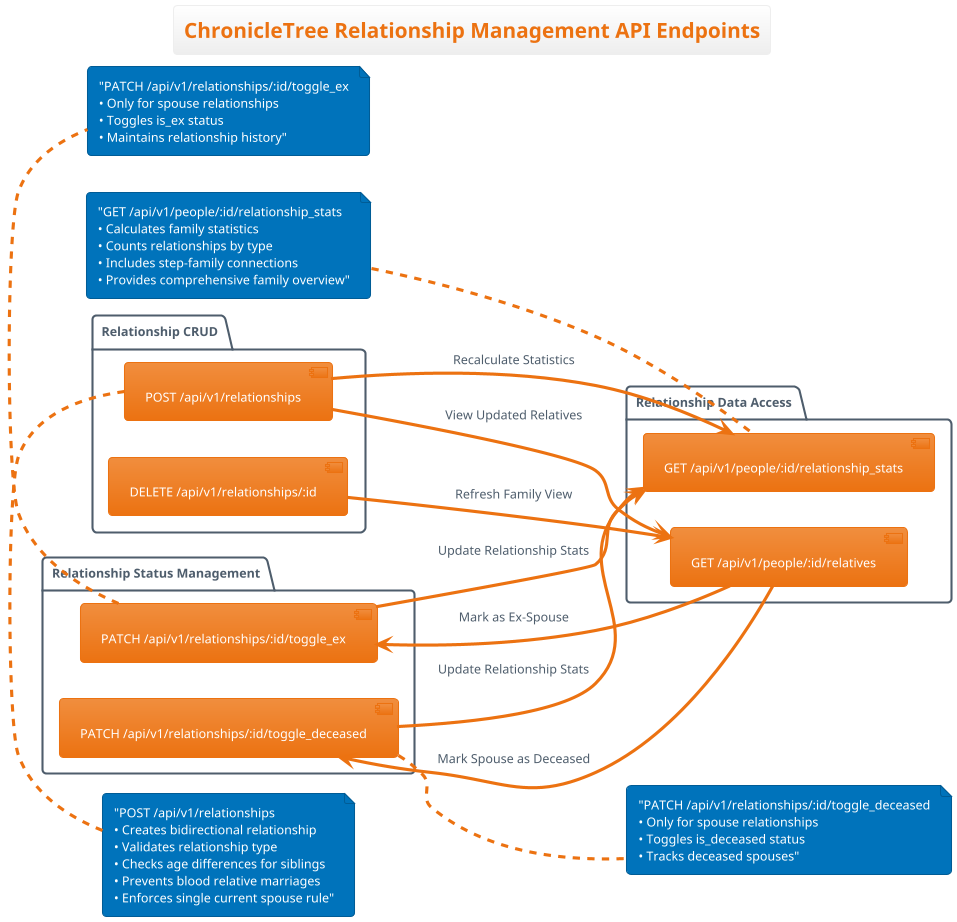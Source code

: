 @startuml Relationship Management API Endpoints
!theme aws-orange
title ChronicleTree Relationship Management API Endpoints

left to right direction

package "Relationship CRUD" {
  [POST /api/v1/relationships] as CreateRelationship
  [DELETE /api/v1/relationships/:id] as DeleteRelationship
}

package "Relationship Status Management" {
  [PATCH /api/v1/relationships/:id/toggle_ex] as ToggleEx
  [PATCH /api/v1/relationships/:id/toggle_deceased] as ToggleDeceased
}

package "Relationship Data Access" {
  [GET /api/v1/people/:id/relatives] as GetPersonRelatives
  [GET /api/v1/people/:id/relationship_stats] as GetRelationshipStats
}

' Main relationship flow
CreateRelationship --> GetPersonRelatives : "View Updated Relatives"
CreateRelationship --> GetRelationshipStats : "Recalculate Statistics"
DeleteRelationship --> GetPersonRelatives : "Refresh Family View"

' Status management flow
GetPersonRelatives --> ToggleEx : "Mark as Ex-Spouse"
GetPersonRelatives --> ToggleDeceased : "Mark Spouse as Deceased"
ToggleEx --> GetRelationshipStats : "Update Relationship Stats"
ToggleDeceased --> GetRelationshipStats : "Update Relationship Stats"

note top of CreateRelationship : "POST /api/v1/relationships\n• Creates bidirectional relationship\n• Validates relationship type\n• Checks age differences for siblings\n• Prevents blood relative marriages\n• Enforces single current spouse rule"

note bottom of ToggleEx : "PATCH /api/v1/relationships/:id/toggle_ex\n• Only for spouse relationships\n• Toggles is_ex status\n• Maintains relationship history"

note right of ToggleDeceased : "PATCH /api/v1/relationships/:id/toggle_deceased\n• Only for spouse relationships\n• Toggles is_deceased status\n• Tracks deceased spouses"

note left of GetRelationshipStats : "GET /api/v1/people/:id/relationship_stats\n• Calculates family statistics\n• Counts relationships by type\n• Includes step-family connections\n• Provides comprehensive family overview"

@enduml
